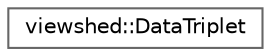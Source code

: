 digraph "Graphical Class Hierarchy"
{
 // LATEX_PDF_SIZE
  bgcolor="transparent";
  edge [fontname=Helvetica,fontsize=10,labelfontname=Helvetica,labelfontsize=10];
  node [fontname=Helvetica,fontsize=10,shape=box,height=0.2,width=0.4];
  rankdir="LR";
  Node0 [id="Node000000",label="viewshed::DataTriplet",height=0.2,width=0.4,color="grey40", fillcolor="white", style="filled",URL="$structviewshed_1_1DataTriplet.html",tooltip="Representation of triplet of data. First two values are doubles and third is boolean...."];
}
